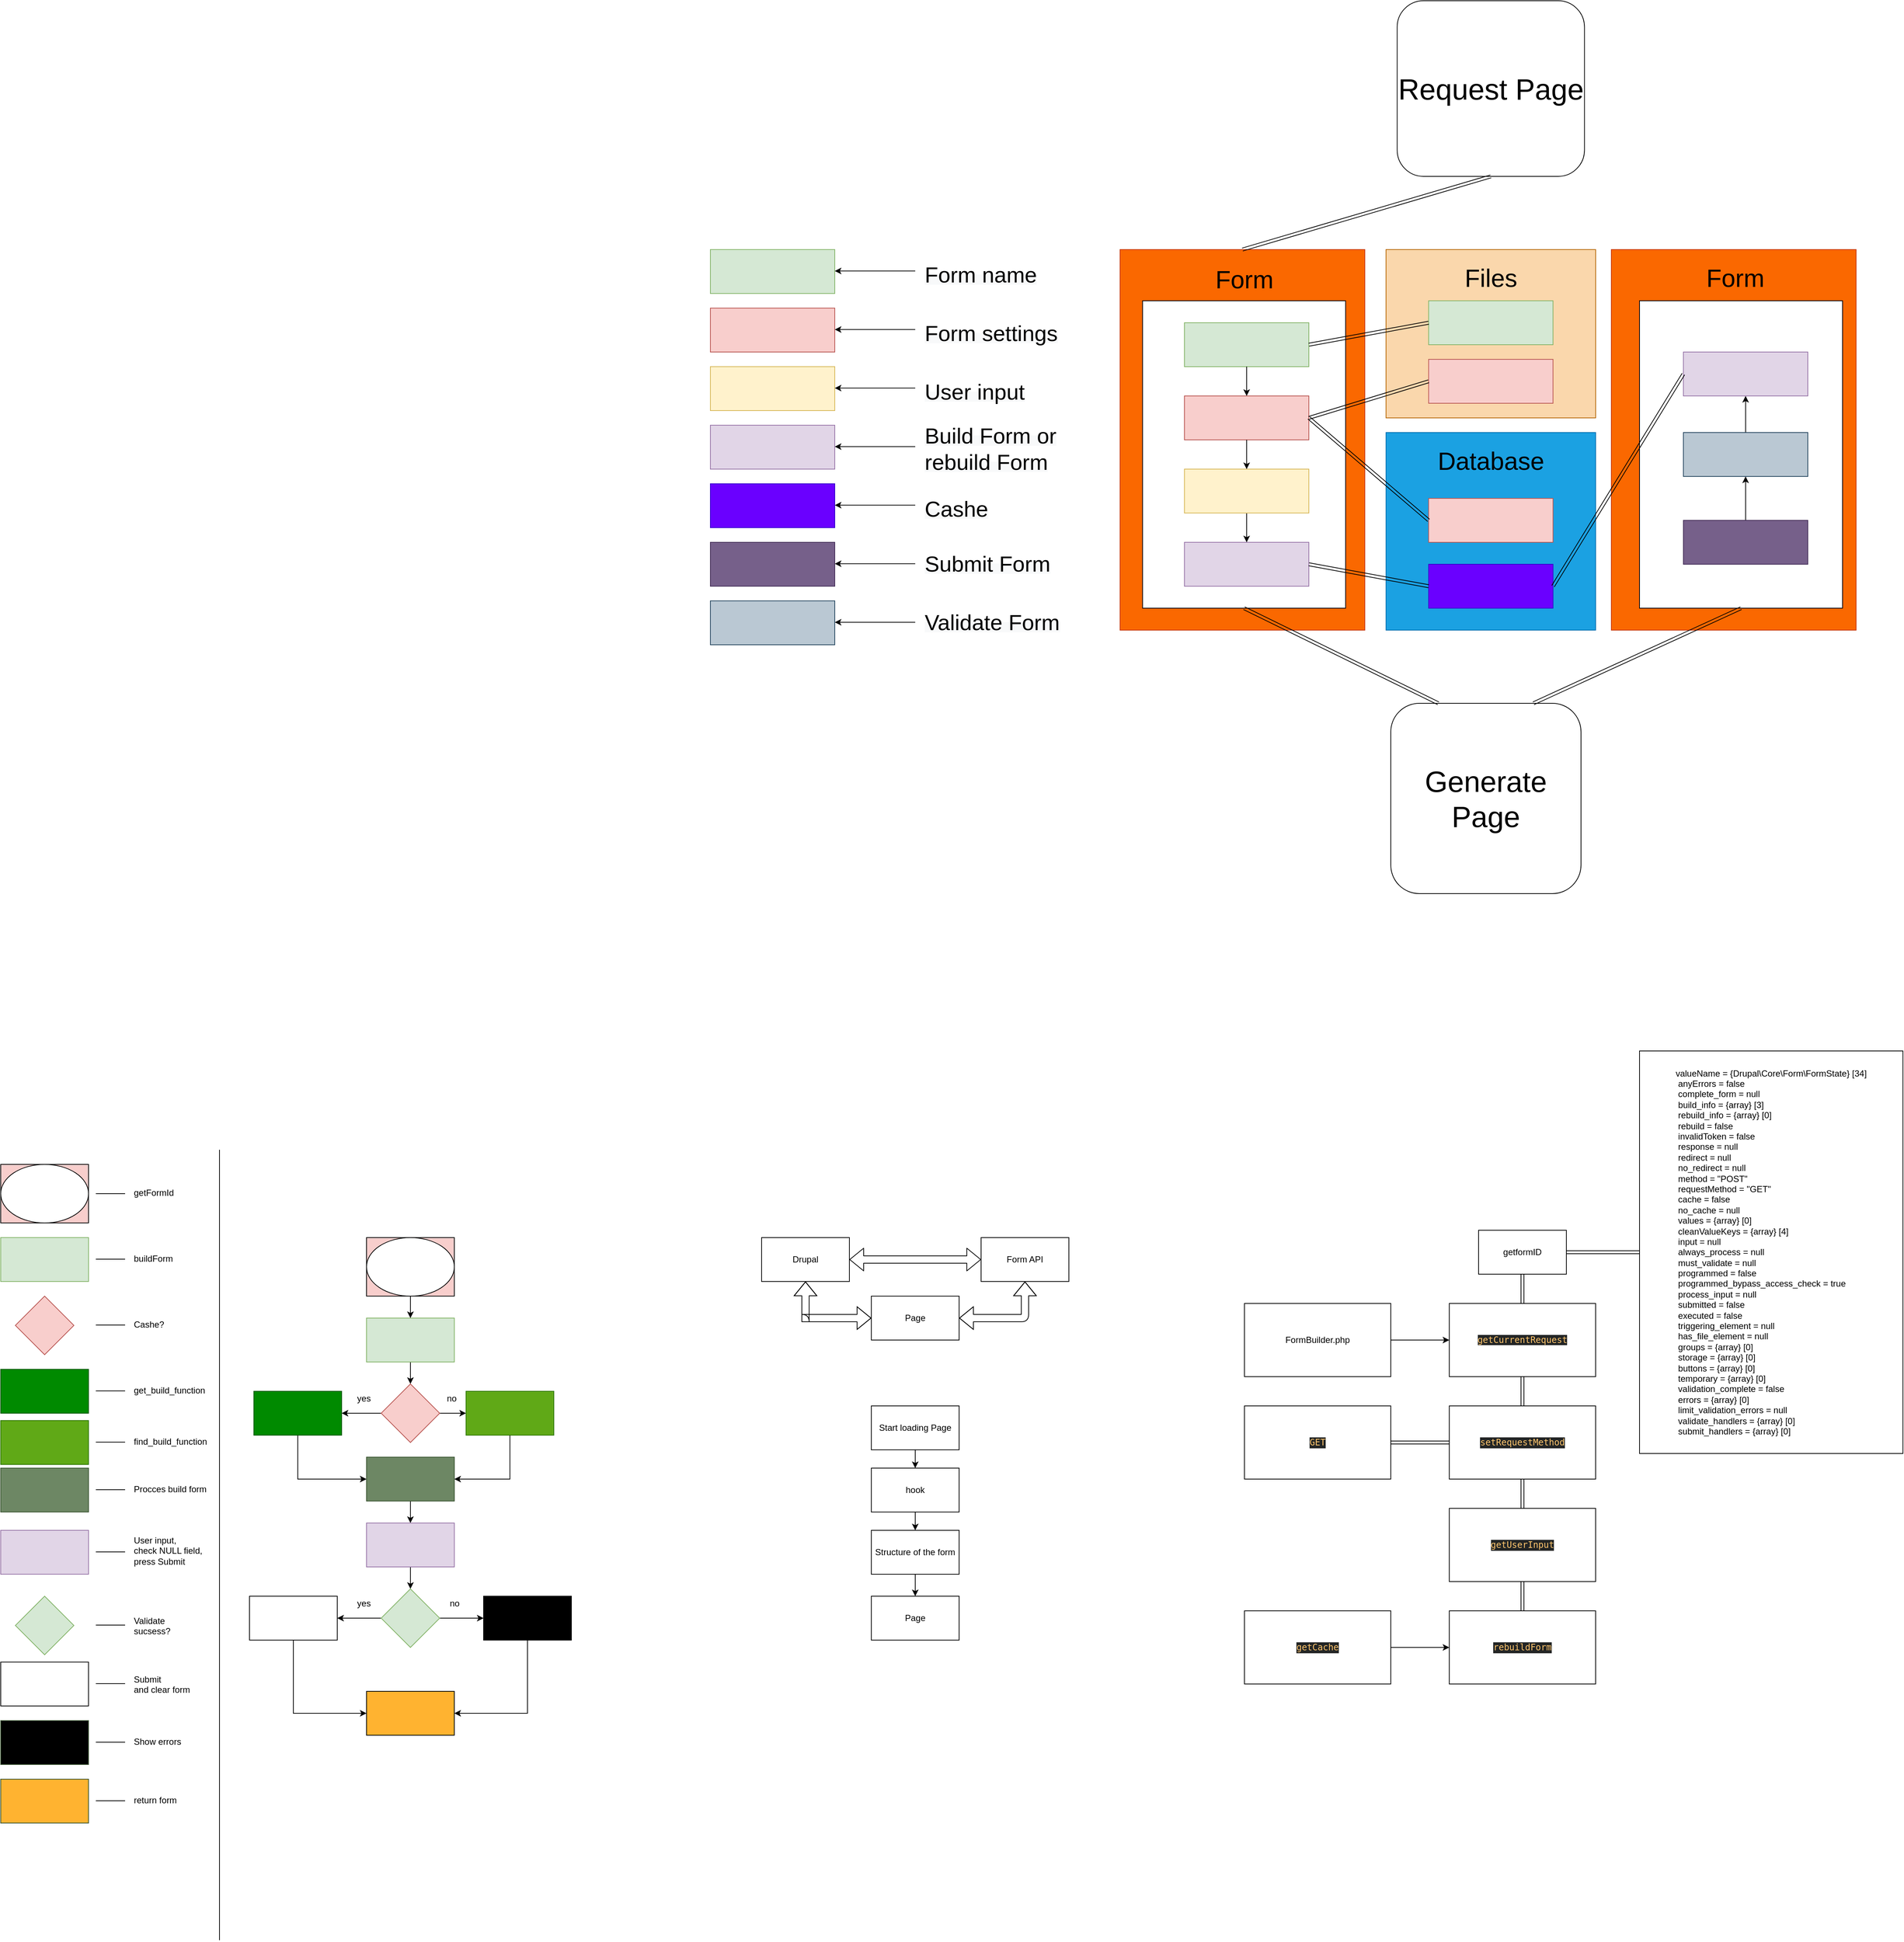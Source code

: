 <mxfile version="14.9.3" type="github">
  <diagram id="O6ief5u6mfypZy1Qq0Gh" name="Page-1">
    <mxGraphModel dx="1663" dy="3305" grid="1" gridSize="10" guides="1" tooltips="1" connect="1" arrows="1" fold="1" page="1" pageScale="1" pageWidth="827" pageHeight="1169" math="0" shadow="0">
      <root>
        <mxCell id="0" />
        <mxCell id="1" parent="0" />
        <mxCell id="5OaVhiMx0Exll1gIUmzS-57" value="" style="rounded=0;whiteSpace=wrap;html=1;fillColor=#fa6800;strokeColor=#C73500;fontColor=#000000;" parent="1" vertex="1">
          <mxGeometry x="1550" y="-1230" width="334.5" height="520" as="geometry" />
        </mxCell>
        <mxCell id="ZhEofRnkuKqLZuCovYMp-52" value="" style="group" vertex="1" connectable="0" parent="1">
          <mxGeometry x="1580.75" y="-1160" width="277.5" height="420" as="geometry" />
        </mxCell>
        <mxCell id="5OaVhiMx0Exll1gIUmzS-60" value="" style="rounded=0;whiteSpace=wrap;html=1;" parent="ZhEofRnkuKqLZuCovYMp-52" vertex="1">
          <mxGeometry width="277.5" height="420" as="geometry" />
        </mxCell>
        <mxCell id="5OaVhiMx0Exll1gIUmzS-64" value="" style="rounded=0;whiteSpace=wrap;html=1;fillColor=#d5e8d4;strokeColor=#82b366;" parent="ZhEofRnkuKqLZuCovYMp-52" vertex="1">
          <mxGeometry x="57.25" y="30" width="170" height="60" as="geometry" />
        </mxCell>
        <mxCell id="5OaVhiMx0Exll1gIUmzS-67" value="" style="rounded=0;whiteSpace=wrap;html=1;fillColor=#e1d5e7;strokeColor=#9673a6;" parent="ZhEofRnkuKqLZuCovYMp-52" vertex="1">
          <mxGeometry x="57.25" y="330" width="170" height="60" as="geometry" />
        </mxCell>
        <mxCell id="5OaVhiMx0Exll1gIUmzS-68" value="" style="rounded=0;whiteSpace=wrap;html=1;fillColor=#f8cecc;strokeColor=#b85450;" parent="ZhEofRnkuKqLZuCovYMp-52" vertex="1">
          <mxGeometry x="57.25" y="130" width="170" height="60" as="geometry" />
        </mxCell>
        <mxCell id="5OaVhiMx0Exll1gIUmzS-69" value="" style="edgeStyle=orthogonalEdgeStyle;rounded=0;orthogonalLoop=1;jettySize=auto;html=1;" parent="ZhEofRnkuKqLZuCovYMp-52" source="5OaVhiMx0Exll1gIUmzS-64" target="5OaVhiMx0Exll1gIUmzS-68" edge="1">
          <mxGeometry relative="1" as="geometry" />
        </mxCell>
        <mxCell id="ZhEofRnkuKqLZuCovYMp-4" value="" style="edgeStyle=orthogonalEdgeStyle;rounded=0;orthogonalLoop=1;jettySize=auto;html=1;" edge="1" parent="ZhEofRnkuKqLZuCovYMp-52" source="ZhEofRnkuKqLZuCovYMp-2" target="5OaVhiMx0Exll1gIUmzS-67">
          <mxGeometry relative="1" as="geometry" />
        </mxCell>
        <mxCell id="ZhEofRnkuKqLZuCovYMp-2" value="" style="rounded=0;whiteSpace=wrap;html=1;fillColor=#fff2cc;strokeColor=#d6b656;" vertex="1" parent="ZhEofRnkuKqLZuCovYMp-52">
          <mxGeometry x="57.25" y="230" width="170" height="60" as="geometry" />
        </mxCell>
        <mxCell id="ZhEofRnkuKqLZuCovYMp-3" value="" style="edgeStyle=orthogonalEdgeStyle;rounded=0;orthogonalLoop=1;jettySize=auto;html=1;" edge="1" parent="ZhEofRnkuKqLZuCovYMp-52" source="5OaVhiMx0Exll1gIUmzS-68" target="ZhEofRnkuKqLZuCovYMp-2">
          <mxGeometry relative="1" as="geometry" />
        </mxCell>
        <mxCell id="ZhEofRnkuKqLZuCovYMp-63" value="" style="rounded=0;whiteSpace=wrap;html=1;fillColor=#fa6800;strokeColor=#C73500;fontColor=#000000;" vertex="1" parent="1">
          <mxGeometry x="2221.5" y="-1230" width="334.5" height="520" as="geometry" />
        </mxCell>
        <mxCell id="ZhEofRnkuKqLZuCovYMp-64" value="&lt;font style=&quot;font-size: 34px&quot;&gt;Form&lt;/font&gt;" style="text;html=1;strokeColor=none;fillColor=none;align=center;verticalAlign=middle;whiteSpace=wrap;rounded=0;" vertex="1" parent="1">
          <mxGeometry x="2273" y="-1230" width="236" height="78" as="geometry" />
        </mxCell>
        <mxCell id="ZhEofRnkuKqLZuCovYMp-41" value="" style="rounded=0;whiteSpace=wrap;html=1;" vertex="1" parent="1">
          <mxGeometry x="2260" y="-1160" width="277.5" height="420" as="geometry" />
        </mxCell>
        <mxCell id="ZhEofRnkuKqLZuCovYMp-57" value="" style="edgeStyle=orthogonalEdgeStyle;rounded=0;orthogonalLoop=1;jettySize=auto;html=1;" edge="1" parent="1" source="ZhEofRnkuKqLZuCovYMp-43" target="ZhEofRnkuKqLZuCovYMp-45">
          <mxGeometry x="2262.75" y="-1190" as="geometry" />
        </mxCell>
        <mxCell id="ZhEofRnkuKqLZuCovYMp-43" value="" style="rounded=0;whiteSpace=wrap;html=1;fillColor=#76608a;strokeColor=#432D57;fontColor=#ffffff;" vertex="1" parent="1">
          <mxGeometry x="2320" y="-860" width="170" height="60" as="geometry" />
        </mxCell>
        <mxCell id="ZhEofRnkuKqLZuCovYMp-62" value="" style="edgeStyle=orthogonalEdgeStyle;rounded=0;orthogonalLoop=1;jettySize=auto;html=1;" edge="1" parent="1" source="ZhEofRnkuKqLZuCovYMp-45" target="ZhEofRnkuKqLZuCovYMp-61">
          <mxGeometry relative="1" as="geometry" />
        </mxCell>
        <mxCell id="ZhEofRnkuKqLZuCovYMp-45" value="" style="rounded=0;whiteSpace=wrap;html=1;fillColor=#bac8d3;strokeColor=#23445d;" vertex="1" parent="1">
          <mxGeometry x="2320" y="-980" width="170" height="60" as="geometry" />
        </mxCell>
        <mxCell id="ZhEofRnkuKqLZuCovYMp-15" value="" style="rounded=0;whiteSpace=wrap;html=1;fillColor=#fad7ac;strokeColor=#b46504;" vertex="1" parent="1">
          <mxGeometry x="1913.5" y="-1230" width="286.5" height="230" as="geometry" />
        </mxCell>
        <mxCell id="ZhEofRnkuKqLZuCovYMp-9" value="" style="rounded=0;whiteSpace=wrap;html=1;fillColor=#1ba1e2;strokeColor=#006EAF;fontColor=#ffffff;" vertex="1" parent="1">
          <mxGeometry x="1913.5" y="-980" width="286.5" height="270" as="geometry" />
        </mxCell>
        <mxCell id="vwDWFzu-jIrDnHgNc5qG-3" value="" style="group;shadow=0;fillColor=#f8cecc;strokeColor=#000000;" parent="1" vertex="1" connectable="0">
          <mxGeometry x="520" y="120" width="120" height="80" as="geometry" />
        </mxCell>
        <mxCell id="vwDWFzu-jIrDnHgNc5qG-1" value="" style="ellipse;whiteSpace=wrap;html=1;" parent="vwDWFzu-jIrDnHgNc5qG-3" vertex="1">
          <mxGeometry width="120" height="80" as="geometry" />
        </mxCell>
        <mxCell id="vwDWFzu-jIrDnHgNc5qG-7" value="" style="edgeStyle=orthogonalEdgeStyle;rounded=0;orthogonalLoop=1;jettySize=auto;html=1;" parent="1" source="vwDWFzu-jIrDnHgNc5qG-4" target="vwDWFzu-jIrDnHgNc5qG-6" edge="1">
          <mxGeometry relative="1" as="geometry" />
        </mxCell>
        <mxCell id="vwDWFzu-jIrDnHgNc5qG-4" value="" style="whiteSpace=wrap;html=1;fillColor=#d5e8d4;strokeColor=#82b366;" parent="1" vertex="1">
          <mxGeometry x="520" y="230" width="120" height="60" as="geometry" />
        </mxCell>
        <mxCell id="vwDWFzu-jIrDnHgNc5qG-5" value="" style="edgeStyle=orthogonalEdgeStyle;rounded=0;orthogonalLoop=1;jettySize=auto;html=1;" parent="1" source="vwDWFzu-jIrDnHgNc5qG-1" target="vwDWFzu-jIrDnHgNc5qG-4" edge="1">
          <mxGeometry relative="1" as="geometry" />
        </mxCell>
        <mxCell id="vwDWFzu-jIrDnHgNc5qG-9" value="" style="edgeStyle=orthogonalEdgeStyle;rounded=0;orthogonalLoop=1;jettySize=auto;html=1;" parent="1" source="vwDWFzu-jIrDnHgNc5qG-6" target="vwDWFzu-jIrDnHgNc5qG-8" edge="1">
          <mxGeometry relative="1" as="geometry" />
        </mxCell>
        <mxCell id="vwDWFzu-jIrDnHgNc5qG-11" value="" style="edgeStyle=orthogonalEdgeStyle;rounded=0;orthogonalLoop=1;jettySize=auto;html=1;" parent="1" source="vwDWFzu-jIrDnHgNc5qG-6" target="vwDWFzu-jIrDnHgNc5qG-10" edge="1">
          <mxGeometry relative="1" as="geometry" />
        </mxCell>
        <mxCell id="vwDWFzu-jIrDnHgNc5qG-6" value="&lt;div&gt;&lt;br&gt;&lt;/div&gt;" style="rhombus;whiteSpace=wrap;html=1;fillColor=#f8cecc;strokeColor=#b85450;" parent="1" vertex="1">
          <mxGeometry x="540" y="320" width="80" height="80" as="geometry" />
        </mxCell>
        <mxCell id="vwDWFzu-jIrDnHgNc5qG-16" style="edgeStyle=orthogonalEdgeStyle;rounded=0;orthogonalLoop=1;jettySize=auto;html=1;exitX=0.5;exitY=1;exitDx=0;exitDy=0;entryX=1;entryY=0.5;entryDx=0;entryDy=0;" parent="1" source="vwDWFzu-jIrDnHgNc5qG-8" target="vwDWFzu-jIrDnHgNc5qG-14" edge="1">
          <mxGeometry relative="1" as="geometry" />
        </mxCell>
        <mxCell id="vwDWFzu-jIrDnHgNc5qG-8" value="" style="whiteSpace=wrap;html=1;fillColor=#60a917;strokeColor=#2D7600;fontColor=#ffffff;" parent="1" vertex="1">
          <mxGeometry x="656" y="330" width="120" height="60" as="geometry" />
        </mxCell>
        <mxCell id="vwDWFzu-jIrDnHgNc5qG-15" value="" style="edgeStyle=orthogonalEdgeStyle;rounded=0;orthogonalLoop=1;jettySize=auto;html=1;entryX=0;entryY=0.5;entryDx=0;entryDy=0;" parent="1" source="vwDWFzu-jIrDnHgNc5qG-10" target="vwDWFzu-jIrDnHgNc5qG-14" edge="1">
          <mxGeometry relative="1" as="geometry">
            <Array as="points">
              <mxPoint x="426" y="450" />
            </Array>
          </mxGeometry>
        </mxCell>
        <mxCell id="vwDWFzu-jIrDnHgNc5qG-10" value="&lt;div&gt;&lt;br&gt;&lt;/div&gt;" style="whiteSpace=wrap;html=1;fillColor=#008a00;strokeColor=#005700;fontColor=#ffffff;" parent="1" vertex="1">
          <mxGeometry x="366" y="330" width="120" height="60" as="geometry" />
        </mxCell>
        <mxCell id="vwDWFzu-jIrDnHgNc5qG-12" value="&lt;div&gt;yes&lt;/div&gt;" style="text;html=1;align=center;verticalAlign=middle;resizable=0;points=[];autosize=1;strokeColor=none;" parent="1" vertex="1">
          <mxGeometry x="501" y="330" width="30" height="20" as="geometry" />
        </mxCell>
        <mxCell id="vwDWFzu-jIrDnHgNc5qG-13" value="&lt;div&gt;no&lt;/div&gt;" style="text;html=1;align=center;verticalAlign=middle;resizable=0;points=[];autosize=1;strokeColor=none;" parent="1" vertex="1">
          <mxGeometry x="621" y="330" width="30" height="20" as="geometry" />
        </mxCell>
        <mxCell id="vwDWFzu-jIrDnHgNc5qG-22" value="" style="edgeStyle=orthogonalEdgeStyle;rounded=0;orthogonalLoop=1;jettySize=auto;html=1;" parent="1" source="vwDWFzu-jIrDnHgNc5qG-14" target="vwDWFzu-jIrDnHgNc5qG-21" edge="1">
          <mxGeometry relative="1" as="geometry" />
        </mxCell>
        <mxCell id="vwDWFzu-jIrDnHgNc5qG-14" value="" style="whiteSpace=wrap;html=1;fillColor=#6d8764;strokeColor=#3A5431;fontColor=#ffffff;" parent="1" vertex="1">
          <mxGeometry x="520" y="420" width="120" height="60" as="geometry" />
        </mxCell>
        <mxCell id="vwDWFzu-jIrDnHgNc5qG-24" value="" style="edgeStyle=orthogonalEdgeStyle;rounded=0;orthogonalLoop=1;jettySize=auto;html=1;" parent="1" source="vwDWFzu-jIrDnHgNc5qG-21" target="vwDWFzu-jIrDnHgNc5qG-23" edge="1">
          <mxGeometry relative="1" as="geometry" />
        </mxCell>
        <mxCell id="vwDWFzu-jIrDnHgNc5qG-21" value="" style="whiteSpace=wrap;html=1;fillColor=#e1d5e7;strokeColor=#9673a6;" parent="1" vertex="1">
          <mxGeometry x="520" y="510" width="120" height="60" as="geometry" />
        </mxCell>
        <mxCell id="vwDWFzu-jIrDnHgNc5qG-30" value="" style="edgeStyle=orthogonalEdgeStyle;rounded=0;orthogonalLoop=1;jettySize=auto;html=1;" parent="1" source="vwDWFzu-jIrDnHgNc5qG-23" target="vwDWFzu-jIrDnHgNc5qG-29" edge="1">
          <mxGeometry relative="1" as="geometry" />
        </mxCell>
        <mxCell id="vwDWFzu-jIrDnHgNc5qG-32" value="" style="edgeStyle=orthogonalEdgeStyle;rounded=0;orthogonalLoop=1;jettySize=auto;html=1;" parent="1" source="vwDWFzu-jIrDnHgNc5qG-23" target="vwDWFzu-jIrDnHgNc5qG-31" edge="1">
          <mxGeometry relative="1" as="geometry" />
        </mxCell>
        <mxCell id="vwDWFzu-jIrDnHgNc5qG-23" value="" style="rhombus;whiteSpace=wrap;html=1;fillColor=#d5e8d4;strokeColor=#82b366;" parent="1" vertex="1">
          <mxGeometry x="540" y="600" width="80" height="80" as="geometry" />
        </mxCell>
        <mxCell id="vwDWFzu-jIrDnHgNc5qG-39" style="edgeStyle=orthogonalEdgeStyle;rounded=0;orthogonalLoop=1;jettySize=auto;html=1;exitX=0.5;exitY=1;exitDx=0;exitDy=0;entryX=0;entryY=0.5;entryDx=0;entryDy=0;" parent="1" source="vwDWFzu-jIrDnHgNc5qG-29" target="vwDWFzu-jIrDnHgNc5qG-35" edge="1">
          <mxGeometry relative="1" as="geometry" />
        </mxCell>
        <mxCell id="vwDWFzu-jIrDnHgNc5qG-29" value="" style="whiteSpace=wrap;html=1;" parent="1" vertex="1">
          <mxGeometry x="360" y="610" width="120" height="60" as="geometry" />
        </mxCell>
        <mxCell id="vwDWFzu-jIrDnHgNc5qG-38" style="edgeStyle=orthogonalEdgeStyle;rounded=0;orthogonalLoop=1;jettySize=auto;html=1;exitX=0.5;exitY=1;exitDx=0;exitDy=0;entryX=1;entryY=0.5;entryDx=0;entryDy=0;" parent="1" source="vwDWFzu-jIrDnHgNc5qG-31" target="vwDWFzu-jIrDnHgNc5qG-35" edge="1">
          <mxGeometry relative="1" as="geometry" />
        </mxCell>
        <mxCell id="vwDWFzu-jIrDnHgNc5qG-31" value="" style="whiteSpace=wrap;html=1;fillColor=#000000;" parent="1" vertex="1">
          <mxGeometry x="680" y="610" width="120" height="60" as="geometry" />
        </mxCell>
        <mxCell id="vwDWFzu-jIrDnHgNc5qG-33" value="yes" style="text;html=1;align=center;verticalAlign=middle;resizable=0;points=[];autosize=1;strokeColor=none;" parent="1" vertex="1">
          <mxGeometry x="501" y="610" width="30" height="20" as="geometry" />
        </mxCell>
        <mxCell id="vwDWFzu-jIrDnHgNc5qG-34" value="no" style="text;html=1;align=center;verticalAlign=middle;resizable=0;points=[];autosize=1;strokeColor=none;" parent="1" vertex="1">
          <mxGeometry x="625" y="610" width="30" height="20" as="geometry" />
        </mxCell>
        <mxCell id="vwDWFzu-jIrDnHgNc5qG-35" value="" style="whiteSpace=wrap;html=1;fillColor=#FFB330;" parent="1" vertex="1">
          <mxGeometry x="520" y="740" width="120" height="60" as="geometry" />
        </mxCell>
        <mxCell id="UKn0JYUitaW4UZxNzAGU-24" value="" style="group;shadow=0;fillColor=#f8cecc;strokeColor=#000000;" parent="1" vertex="1" connectable="0">
          <mxGeometry x="20" y="20" width="120" height="80" as="geometry" />
        </mxCell>
        <mxCell id="UKn0JYUitaW4UZxNzAGU-25" value="" style="ellipse;whiteSpace=wrap;html=1;" parent="UKn0JYUitaW4UZxNzAGU-24" vertex="1">
          <mxGeometry width="120" height="80" as="geometry" />
        </mxCell>
        <mxCell id="UKn0JYUitaW4UZxNzAGU-28" value="&lt;div&gt;getFormId&lt;/div&gt;" style="text;whiteSpace=wrap;html=1;" parent="1" vertex="1">
          <mxGeometry x="200" y="45" width="80" height="30" as="geometry" />
        </mxCell>
        <mxCell id="UKn0JYUitaW4UZxNzAGU-31" value="" style="endArrow=none;html=1;" parent="1" edge="1">
          <mxGeometry width="50" height="50" relative="1" as="geometry">
            <mxPoint x="150" y="60" as="sourcePoint" />
            <mxPoint x="190" y="60" as="targetPoint" />
          </mxGeometry>
        </mxCell>
        <mxCell id="UKn0JYUitaW4UZxNzAGU-32" value="" style="whiteSpace=wrap;html=1;fillColor=#d5e8d4;strokeColor=#82b366;" parent="1" vertex="1">
          <mxGeometry x="20" y="120" width="120" height="60" as="geometry" />
        </mxCell>
        <mxCell id="UKn0JYUitaW4UZxNzAGU-33" value="" style="endArrow=none;html=1;" parent="1" edge="1">
          <mxGeometry width="50" height="50" relative="1" as="geometry">
            <mxPoint x="150" y="149.5" as="sourcePoint" />
            <mxPoint x="190" y="149.5" as="targetPoint" />
          </mxGeometry>
        </mxCell>
        <mxCell id="UKn0JYUitaW4UZxNzAGU-34" value="buildForm" style="text;whiteSpace=wrap;html=1;" parent="1" vertex="1">
          <mxGeometry x="200" y="135" width="80" height="30" as="geometry" />
        </mxCell>
        <mxCell id="UKn0JYUitaW4UZxNzAGU-35" value="&lt;div&gt;&lt;br&gt;&lt;/div&gt;" style="rhombus;whiteSpace=wrap;html=1;fillColor=#f8cecc;strokeColor=#b85450;" parent="1" vertex="1">
          <mxGeometry x="40" y="200" width="80" height="80" as="geometry" />
        </mxCell>
        <mxCell id="UKn0JYUitaW4UZxNzAGU-36" value="" style="rhombus;whiteSpace=wrap;html=1;fillColor=#d5e8d4;strokeColor=#82b366;" parent="1" vertex="1">
          <mxGeometry x="40" y="610" width="80" height="80" as="geometry" />
        </mxCell>
        <mxCell id="UKn0JYUitaW4UZxNzAGU-37" value="" style="endArrow=none;html=1;" parent="1" edge="1">
          <mxGeometry width="50" height="50" relative="1" as="geometry">
            <mxPoint x="150" y="239.5" as="sourcePoint" />
            <mxPoint x="190" y="239.5" as="targetPoint" />
          </mxGeometry>
        </mxCell>
        <mxCell id="UKn0JYUitaW4UZxNzAGU-38" value="" style="endArrow=none;html=1;" parent="1" edge="1">
          <mxGeometry width="50" height="50" relative="1" as="geometry">
            <mxPoint x="150" y="649.5" as="sourcePoint" />
            <mxPoint x="190" y="649.5" as="targetPoint" />
          </mxGeometry>
        </mxCell>
        <mxCell id="UKn0JYUitaW4UZxNzAGU-39" value="&lt;div&gt;Cashe?&lt;/div&gt;" style="text;whiteSpace=wrap;html=1;" parent="1" vertex="1">
          <mxGeometry x="200" y="225" width="70" height="30" as="geometry" />
        </mxCell>
        <mxCell id="UKn0JYUitaW4UZxNzAGU-40" value="&lt;div&gt;Validate&lt;/div&gt;&lt;div&gt;sucsess?&lt;/div&gt;" style="text;whiteSpace=wrap;html=1;" parent="1" vertex="1">
          <mxGeometry x="200" y="630" width="70" height="40" as="geometry" />
        </mxCell>
        <mxCell id="UKn0JYUitaW4UZxNzAGU-41" value="" style="whiteSpace=wrap;html=1;fillColor=#e1d5e7;strokeColor=#9673a6;" parent="1" vertex="1">
          <mxGeometry x="20" y="520" width="120" height="60" as="geometry" />
        </mxCell>
        <mxCell id="UKn0JYUitaW4UZxNzAGU-42" value="" style="endArrow=none;html=1;" parent="1" edge="1">
          <mxGeometry width="50" height="50" relative="1" as="geometry">
            <mxPoint x="150" y="549.5" as="sourcePoint" />
            <mxPoint x="190" y="549.5" as="targetPoint" />
          </mxGeometry>
        </mxCell>
        <mxCell id="UKn0JYUitaW4UZxNzAGU-43" value="&lt;div&gt;User input,&lt;br&gt;check NULL field,&lt;br&gt;&lt;/div&gt;press Submit" style="text;whiteSpace=wrap;html=1;" parent="1" vertex="1">
          <mxGeometry x="200" y="520" width="120" height="60" as="geometry" />
        </mxCell>
        <mxCell id="UKn0JYUitaW4UZxNzAGU-44" value="&lt;div&gt;&lt;br&gt;&lt;/div&gt;" style="whiteSpace=wrap;html=1;fillColor=#008a00;strokeColor=#005700;fontColor=#ffffff;" parent="1" vertex="1">
          <mxGeometry x="20" y="300" width="120" height="60" as="geometry" />
        </mxCell>
        <mxCell id="UKn0JYUitaW4UZxNzAGU-45" value="&lt;div&gt;get_build_function&lt;/div&gt;" style="text;whiteSpace=wrap;html=1;" parent="1" vertex="1">
          <mxGeometry x="200" y="315" width="120" height="30" as="geometry" />
        </mxCell>
        <mxCell id="UKn0JYUitaW4UZxNzAGU-47" value="" style="endArrow=none;html=1;" parent="1" edge="1">
          <mxGeometry width="50" height="50" relative="1" as="geometry">
            <mxPoint x="150" y="329.5" as="sourcePoint" />
            <mxPoint x="190" y="329.5" as="targetPoint" />
          </mxGeometry>
        </mxCell>
        <mxCell id="UKn0JYUitaW4UZxNzAGU-48" value="&lt;div&gt;&lt;br&gt;&lt;/div&gt;" style="whiteSpace=wrap;html=1;fillColor=#60a917;strokeColor=#2D7600;fontColor=#ffffff;" parent="1" vertex="1">
          <mxGeometry x="20" y="370" width="120" height="60" as="geometry" />
        </mxCell>
        <mxCell id="UKn0JYUitaW4UZxNzAGU-49" value="&lt;div&gt;find_build_function&lt;/div&gt;" style="text;whiteSpace=wrap;html=1;" parent="1" vertex="1">
          <mxGeometry x="200" y="385" width="120" height="30" as="geometry" />
        </mxCell>
        <mxCell id="UKn0JYUitaW4UZxNzAGU-50" value="" style="endArrow=none;html=1;" parent="1" edge="1">
          <mxGeometry width="50" height="50" relative="1" as="geometry">
            <mxPoint x="150" y="399.5" as="sourcePoint" />
            <mxPoint x="190" y="399.5" as="targetPoint" />
          </mxGeometry>
        </mxCell>
        <mxCell id="UKn0JYUitaW4UZxNzAGU-51" value="&lt;div&gt;&lt;br&gt;&lt;/div&gt;" style="whiteSpace=wrap;html=1;fillColor=#6d8764;strokeColor=#3A5431;fontColor=#ffffff;" parent="1" vertex="1">
          <mxGeometry x="20" y="435" width="120" height="60" as="geometry" />
        </mxCell>
        <mxCell id="UKn0JYUitaW4UZxNzAGU-52" value="&lt;div&gt;Procces build form&lt;/div&gt;" style="text;whiteSpace=wrap;html=1;" parent="1" vertex="1">
          <mxGeometry x="200" y="450" width="120" height="30" as="geometry" />
        </mxCell>
        <mxCell id="UKn0JYUitaW4UZxNzAGU-53" value="" style="endArrow=none;html=1;" parent="1" edge="1">
          <mxGeometry width="50" height="50" relative="1" as="geometry">
            <mxPoint x="150" y="464.5" as="sourcePoint" />
            <mxPoint x="190" y="464.5" as="targetPoint" />
          </mxGeometry>
        </mxCell>
        <mxCell id="UKn0JYUitaW4UZxNzAGU-54" value="" style="endArrow=none;html=1;" parent="1" edge="1">
          <mxGeometry width="50" height="50" relative="1" as="geometry">
            <mxPoint x="319" y="1080" as="sourcePoint" />
            <mxPoint x="319" as="targetPoint" />
          </mxGeometry>
        </mxCell>
        <mxCell id="UKn0JYUitaW4UZxNzAGU-55" value="&lt;div&gt;&lt;br&gt;&lt;/div&gt;" style="whiteSpace=wrap;html=1;strokeColor=#3A5431;fontColor=#ffffff;fillColor=#000000;" parent="1" vertex="1">
          <mxGeometry x="20" y="780" width="120" height="60" as="geometry" />
        </mxCell>
        <mxCell id="UKn0JYUitaW4UZxNzAGU-56" value="&lt;div&gt;Show errors&lt;/div&gt;" style="text;whiteSpace=wrap;html=1;" parent="1" vertex="1">
          <mxGeometry x="200" y="795" width="120" height="30" as="geometry" />
        </mxCell>
        <mxCell id="UKn0JYUitaW4UZxNzAGU-57" value="" style="endArrow=none;html=1;" parent="1" edge="1">
          <mxGeometry width="50" height="50" relative="1" as="geometry">
            <mxPoint x="150" y="809.5" as="sourcePoint" />
            <mxPoint x="190" y="809.5" as="targetPoint" />
          </mxGeometry>
        </mxCell>
        <mxCell id="UKn0JYUitaW4UZxNzAGU-59" value="" style="whiteSpace=wrap;html=1;" parent="1" vertex="1">
          <mxGeometry x="20" y="700" width="120" height="60" as="geometry" />
        </mxCell>
        <mxCell id="UKn0JYUitaW4UZxNzAGU-60" value="" style="endArrow=none;html=1;" parent="1" edge="1">
          <mxGeometry width="50" height="50" relative="1" as="geometry">
            <mxPoint x="150" y="729.5" as="sourcePoint" />
            <mxPoint x="190" y="729.5" as="targetPoint" />
          </mxGeometry>
        </mxCell>
        <mxCell id="UKn0JYUitaW4UZxNzAGU-61" value="Submit&lt;br&gt;and clear form" style="text;whiteSpace=wrap;html=1;" parent="1" vertex="1">
          <mxGeometry x="200" y="710" width="90" height="40" as="geometry" />
        </mxCell>
        <mxCell id="UKn0JYUitaW4UZxNzAGU-62" value="&lt;div&gt;&lt;br&gt;&lt;/div&gt;" style="whiteSpace=wrap;html=1;strokeColor=#3A5431;fontColor=#ffffff;fillColor=#FFB330;" parent="1" vertex="1">
          <mxGeometry x="20" y="860" width="120" height="60" as="geometry" />
        </mxCell>
        <mxCell id="UKn0JYUitaW4UZxNzAGU-63" value="&lt;div&gt;return form&lt;/div&gt;" style="text;whiteSpace=wrap;html=1;" parent="1" vertex="1">
          <mxGeometry x="200" y="875" width="120" height="30" as="geometry" />
        </mxCell>
        <mxCell id="UKn0JYUitaW4UZxNzAGU-64" value="" style="endArrow=none;html=1;" parent="1" edge="1">
          <mxGeometry width="50" height="50" relative="1" as="geometry">
            <mxPoint x="150" y="889.5" as="sourcePoint" />
            <mxPoint x="190" y="889.5" as="targetPoint" />
          </mxGeometry>
        </mxCell>
        <mxCell id="5OaVhiMx0Exll1gIUmzS-1" value="Drupal&lt;br&gt;" style="rounded=0;whiteSpace=wrap;html=1;" parent="1" vertex="1">
          <mxGeometry x="1060" y="120" width="120" height="60" as="geometry" />
        </mxCell>
        <mxCell id="5OaVhiMx0Exll1gIUmzS-2" value="Form API" style="rounded=0;whiteSpace=wrap;html=1;" parent="1" vertex="1">
          <mxGeometry x="1360" y="120" width="120" height="60" as="geometry" />
        </mxCell>
        <mxCell id="5OaVhiMx0Exll1gIUmzS-3" value="Page" style="rounded=0;whiteSpace=wrap;html=1;" parent="1" vertex="1">
          <mxGeometry x="1210" y="200" width="120" height="60" as="geometry" />
        </mxCell>
        <mxCell id="5OaVhiMx0Exll1gIUmzS-4" value="" style="shape=flexArrow;endArrow=classic;startArrow=classic;html=1;entryX=0;entryY=0.5;entryDx=0;entryDy=0;exitX=0.5;exitY=1;exitDx=0;exitDy=0;" parent="1" source="5OaVhiMx0Exll1gIUmzS-1" target="5OaVhiMx0Exll1gIUmzS-3" edge="1">
          <mxGeometry width="100" height="100" relative="1" as="geometry">
            <mxPoint x="1040" y="420" as="sourcePoint" />
            <mxPoint x="1140" y="320" as="targetPoint" />
            <Array as="points">
              <mxPoint x="1120" y="240" />
              <mxPoint x="1120" y="230" />
            </Array>
          </mxGeometry>
        </mxCell>
        <mxCell id="5OaVhiMx0Exll1gIUmzS-5" value="" style="shape=flexArrow;endArrow=classic;startArrow=classic;html=1;entryX=0;entryY=0.5;entryDx=0;entryDy=0;exitX=1;exitY=0.5;exitDx=0;exitDy=0;" parent="1" source="5OaVhiMx0Exll1gIUmzS-1" target="5OaVhiMx0Exll1gIUmzS-2" edge="1">
          <mxGeometry width="100" height="100" relative="1" as="geometry">
            <mxPoint x="1040" y="420" as="sourcePoint" />
            <mxPoint x="1140" y="320" as="targetPoint" />
          </mxGeometry>
        </mxCell>
        <mxCell id="5OaVhiMx0Exll1gIUmzS-11" value="" style="edgeStyle=orthogonalEdgeStyle;rounded=0;orthogonalLoop=1;jettySize=auto;html=1;" parent="1" source="5OaVhiMx0Exll1gIUmzS-7" target="5OaVhiMx0Exll1gIUmzS-8" edge="1">
          <mxGeometry relative="1" as="geometry" />
        </mxCell>
        <mxCell id="5OaVhiMx0Exll1gIUmzS-7" value="Start loading Page" style="rounded=0;whiteSpace=wrap;html=1;" parent="1" vertex="1">
          <mxGeometry x="1210" y="350" width="120" height="60" as="geometry" />
        </mxCell>
        <mxCell id="5OaVhiMx0Exll1gIUmzS-13" value="" style="edgeStyle=orthogonalEdgeStyle;rounded=0;orthogonalLoop=1;jettySize=auto;html=1;entryX=0.5;entryY=0;entryDx=0;entryDy=0;" parent="1" source="5OaVhiMx0Exll1gIUmzS-8" target="5OaVhiMx0Exll1gIUmzS-18" edge="1">
          <mxGeometry relative="1" as="geometry">
            <mxPoint x="1270" y="520" as="targetPoint" />
          </mxGeometry>
        </mxCell>
        <mxCell id="5OaVhiMx0Exll1gIUmzS-8" value="hook" style="rounded=0;whiteSpace=wrap;html=1;" parent="1" vertex="1">
          <mxGeometry x="1210" y="435" width="120" height="60" as="geometry" />
        </mxCell>
        <mxCell id="5OaVhiMx0Exll1gIUmzS-17" value="" style="edgeStyle=orthogonalEdgeStyle;rounded=0;orthogonalLoop=1;jettySize=auto;html=1;exitX=0.5;exitY=1;exitDx=0;exitDy=0;" parent="1" source="5OaVhiMx0Exll1gIUmzS-18" target="5OaVhiMx0Exll1gIUmzS-16" edge="1">
          <mxGeometry relative="1" as="geometry">
            <mxPoint x="1270" y="580" as="sourcePoint" />
          </mxGeometry>
        </mxCell>
        <mxCell id="5OaVhiMx0Exll1gIUmzS-16" value="Page" style="whiteSpace=wrap;html=1;rounded=0;" parent="1" vertex="1">
          <mxGeometry x="1210" y="610" width="120" height="60" as="geometry" />
        </mxCell>
        <mxCell id="5OaVhiMx0Exll1gIUmzS-18" value="Structure of the form" style="rounded=0;whiteSpace=wrap;html=1;" parent="1" vertex="1">
          <mxGeometry x="1210" y="520" width="120" height="60" as="geometry" />
        </mxCell>
        <mxCell id="5OaVhiMx0Exll1gIUmzS-20" value="" style="shape=flexArrow;endArrow=classic;startArrow=classic;html=1;entryX=0.5;entryY=1;entryDx=0;entryDy=0;exitX=1;exitY=0.5;exitDx=0;exitDy=0;" parent="1" source="5OaVhiMx0Exll1gIUmzS-3" target="5OaVhiMx0Exll1gIUmzS-2" edge="1">
          <mxGeometry width="100" height="100" relative="1" as="geometry">
            <mxPoint x="1260" y="230" as="sourcePoint" />
            <mxPoint x="1360" y="130" as="targetPoint" />
            <Array as="points">
              <mxPoint x="1420" y="230" />
              <mxPoint x="1420" y="210" />
            </Array>
          </mxGeometry>
        </mxCell>
        <mxCell id="5OaVhiMx0Exll1gIUmzS-21" value="getformID" style="rounded=0;whiteSpace=wrap;html=1;" parent="1" vertex="1">
          <mxGeometry x="2040" y="110" width="120" height="60" as="geometry" />
        </mxCell>
        <mxCell id="5OaVhiMx0Exll1gIUmzS-22" value="&lt;span style=&quot;background-color: rgb(35 , 37 , 37) ; color: rgb(255 , 198 , 109) ; font-family: &amp;#34;jetbrains mono&amp;#34; , monospace&quot;&gt;getCurrentRequest&lt;/span&gt;" style="whiteSpace=wrap;html=1;rounded=0;" parent="1" vertex="1">
          <mxGeometry x="2000" y="210" width="200" height="100" as="geometry" />
        </mxCell>
        <mxCell id="5OaVhiMx0Exll1gIUmzS-24" value="&lt;pre style=&quot;background-color: #2b2b2b ; color: #a9b7c6 ; font-family: &amp;#34;jetbrains mono&amp;#34; , monospace ; font-size: 9 8pt&quot;&gt;&lt;span style=&quot;color: #ffc66d ; background-color: #232525&quot;&gt;setRequestMethod&lt;/span&gt;&lt;/pre&gt;" style="whiteSpace=wrap;html=1;rounded=0;" parent="1" vertex="1">
          <mxGeometry x="2000" y="350" width="200" height="100" as="geometry" />
        </mxCell>
        <mxCell id="5OaVhiMx0Exll1gIUmzS-29" value="&lt;pre style=&quot;background-color: #2b2b2b ; color: #a9b7c6 ; font-family: &amp;#34;jetbrains mono&amp;#34; , monospace ; font-size: 9 8pt&quot;&gt;&lt;span style=&quot;color: #ffc66d ; background-color: #232525&quot;&gt;GET&lt;/span&gt;&lt;/pre&gt;" style="whiteSpace=wrap;html=1;rounded=0;" parent="1" vertex="1">
          <mxGeometry x="1720" y="350" width="200" height="100" as="geometry" />
        </mxCell>
        <mxCell id="5OaVhiMx0Exll1gIUmzS-35" value="&lt;pre style=&quot;background-color: #2b2b2b ; color: #a9b7c6 ; font-family: &amp;#34;jetbrains mono&amp;#34; , monospace ; font-size: 9 8pt&quot;&gt;&lt;pre style=&quot;font-family: &amp;#34;jetbrains mono&amp;#34; , monospace&quot;&gt;&lt;span style=&quot;color: #ffc66d ; background-color: #232525&quot;&gt;getUserInput&lt;/span&gt;&lt;/pre&gt;&lt;/pre&gt;" style="whiteSpace=wrap;html=1;rounded=0;" parent="1" vertex="1">
          <mxGeometry x="2000" y="490" width="200" height="100" as="geometry" />
        </mxCell>
        <mxCell id="5OaVhiMx0Exll1gIUmzS-40" value="" style="edgeStyle=orthogonalEdgeStyle;rounded=0;orthogonalLoop=1;jettySize=auto;html=1;entryX=0;entryY=0.5;entryDx=0;entryDy=0;exitX=1;exitY=0.5;exitDx=0;exitDy=0;" parent="1" source="5OaVhiMx0Exll1gIUmzS-39" target="5OaVhiMx0Exll1gIUmzS-37" edge="1">
          <mxGeometry relative="1" as="geometry">
            <mxPoint x="1950" y="790" as="sourcePoint" />
          </mxGeometry>
        </mxCell>
        <mxCell id="5OaVhiMx0Exll1gIUmzS-37" value="&lt;pre style=&quot;background-color: #2b2b2b ; color: #a9b7c6 ; font-family: &amp;#34;jetbrains mono&amp;#34; , monospace ; font-size: 9 8pt&quot;&gt;&lt;pre style=&quot;font-family: &amp;#34;jetbrains mono&amp;#34; , monospace&quot;&gt;&lt;pre style=&quot;font-family: &amp;#34;jetbrains mono&amp;#34; , monospace&quot;&gt;&lt;span style=&quot;color: #ffc66d ; background-color: #232525&quot;&gt;rebuildForm&lt;/span&gt;&lt;/pre&gt;&lt;/pre&gt;&lt;/pre&gt;" style="whiteSpace=wrap;html=1;rounded=0;" parent="1" vertex="1">
          <mxGeometry x="2000" y="630" width="200" height="100" as="geometry" />
        </mxCell>
        <mxCell id="5OaVhiMx0Exll1gIUmzS-39" value="&lt;pre style=&quot;background-color: #2b2b2b ; color: #a9b7c6 ; font-family: &amp;#34;jetbrains mono&amp;#34; , monospace ; font-size: 9 8pt&quot;&gt;&lt;pre style=&quot;font-family: &amp;#34;jetbrains mono&amp;#34; , monospace&quot;&gt;&lt;pre style=&quot;font-family: &amp;#34;jetbrains mono&amp;#34; , monospace&quot;&gt;&lt;pre style=&quot;font-family: &amp;#34;jetbrains mono&amp;#34; , monospace&quot;&gt;&lt;span style=&quot;color: #ffc66d ; background-color: #232525&quot;&gt;getCache&lt;/span&gt;&lt;/pre&gt;&lt;/pre&gt;&lt;/pre&gt;&lt;/pre&gt;" style="whiteSpace=wrap;html=1;rounded=0;" parent="1" vertex="1">
          <mxGeometry x="1720" y="630" width="200" height="100" as="geometry" />
        </mxCell>
        <mxCell id="5OaVhiMx0Exll1gIUmzS-41" value="" style="endArrow=classic;html=1;entryX=0;entryY=0.5;entryDx=0;entryDy=0;exitX=1;exitY=0.5;exitDx=0;exitDy=0;" parent="1" source="5OaVhiMx0Exll1gIUmzS-42" target="5OaVhiMx0Exll1gIUmzS-22" edge="1">
          <mxGeometry width="50" height="50" relative="1" as="geometry">
            <mxPoint x="1920" y="225" as="sourcePoint" />
            <mxPoint x="1970" y="230" as="targetPoint" />
          </mxGeometry>
        </mxCell>
        <mxCell id="5OaVhiMx0Exll1gIUmzS-42" value="&lt;span style=&quot;font-family: &amp;#34;helvetica&amp;#34;&quot;&gt;FormBuilder.php&lt;/span&gt;" style="rounded=0;whiteSpace=wrap;html=1;" parent="1" vertex="1">
          <mxGeometry x="1720" y="210" width="200" height="100" as="geometry" />
        </mxCell>
        <mxCell id="5OaVhiMx0Exll1gIUmzS-44" value="&lt;div style=&quot;text-align: left&quot;&gt;valueName = {Drupal\Core\Form\FormState} [34]&lt;/div&gt;&lt;div style=&quot;text-align: left&quot;&gt;&amp;nbsp;anyErrors = false&lt;/div&gt;&lt;div style=&quot;text-align: left&quot;&gt;&amp;nbsp;complete_form = null&lt;/div&gt;&lt;div style=&quot;text-align: left&quot;&gt;&amp;nbsp;build_info = {array} [3]&lt;/div&gt;&lt;div style=&quot;text-align: left&quot;&gt;&amp;nbsp;rebuild_info = {array} [0]&lt;/div&gt;&lt;div style=&quot;text-align: left&quot;&gt;&amp;nbsp;rebuild = false&lt;/div&gt;&lt;div style=&quot;text-align: left&quot;&gt;&amp;nbsp;invalidToken = false&lt;/div&gt;&lt;div style=&quot;text-align: left&quot;&gt;&amp;nbsp;response = null&lt;/div&gt;&lt;div style=&quot;text-align: left&quot;&gt;&amp;nbsp;redirect = null&lt;/div&gt;&lt;div style=&quot;text-align: left&quot;&gt;&amp;nbsp;no_redirect = null&lt;/div&gt;&lt;div style=&quot;text-align: left&quot;&gt;&amp;nbsp;method = &quot;POST&quot;&lt;/div&gt;&lt;div style=&quot;text-align: left&quot;&gt;&amp;nbsp;requestMethod = &quot;GET&quot;&lt;/div&gt;&lt;div style=&quot;text-align: left&quot;&gt;&amp;nbsp;cache = false&lt;/div&gt;&lt;div style=&quot;text-align: left&quot;&gt;&amp;nbsp;no_cache = null&lt;/div&gt;&lt;div style=&quot;text-align: left&quot;&gt;&amp;nbsp;values = {array} [0]&lt;/div&gt;&lt;div style=&quot;text-align: left&quot;&gt;&amp;nbsp;cleanValueKeys = {array} [4]&lt;/div&gt;&lt;div style=&quot;text-align: left&quot;&gt;&amp;nbsp;input = null&lt;/div&gt;&lt;div style=&quot;text-align: left&quot;&gt;&amp;nbsp;always_process = null&lt;/div&gt;&lt;div style=&quot;text-align: left&quot;&gt;&amp;nbsp;must_validate = null&lt;/div&gt;&lt;div style=&quot;text-align: left&quot;&gt;&amp;nbsp;programmed = false&lt;/div&gt;&lt;div style=&quot;text-align: left&quot;&gt;&amp;nbsp;programmed_bypass_access_check = true&lt;/div&gt;&lt;div style=&quot;text-align: left&quot;&gt;&amp;nbsp;process_input = null&lt;/div&gt;&lt;div style=&quot;text-align: left&quot;&gt;&amp;nbsp;submitted = false&lt;/div&gt;&lt;div style=&quot;text-align: left&quot;&gt;&amp;nbsp;executed = false&lt;/div&gt;&lt;div style=&quot;text-align: left&quot;&gt;&amp;nbsp;triggering_element = null&lt;/div&gt;&lt;div style=&quot;text-align: left&quot;&gt;&amp;nbsp;has_file_element = null&lt;/div&gt;&lt;div style=&quot;text-align: left&quot;&gt;&amp;nbsp;groups = {array} [0]&lt;/div&gt;&lt;div style=&quot;text-align: left&quot;&gt;&amp;nbsp;storage = {array} [0]&lt;/div&gt;&lt;div style=&quot;text-align: left&quot;&gt;&amp;nbsp;buttons = {array} [0]&lt;/div&gt;&lt;div style=&quot;text-align: left&quot;&gt;&amp;nbsp;temporary = {array} [0]&lt;/div&gt;&lt;div style=&quot;text-align: left&quot;&gt;&amp;nbsp;validation_complete = false&lt;/div&gt;&lt;div style=&quot;text-align: left&quot;&gt;&amp;nbsp;errors = {array} [0]&lt;/div&gt;&lt;div style=&quot;text-align: left&quot;&gt;&amp;nbsp;limit_validation_errors = null&lt;/div&gt;&lt;div style=&quot;text-align: left&quot;&gt;&amp;nbsp;validate_handlers = {array} [0]&lt;/div&gt;&lt;div style=&quot;text-align: left&quot;&gt;&amp;nbsp;submit_handlers = {array} [0]&lt;/div&gt;" style="rounded=0;whiteSpace=wrap;html=1;" parent="1" vertex="1">
          <mxGeometry x="2260" y="-135" width="360" height="550" as="geometry" />
        </mxCell>
        <mxCell id="5OaVhiMx0Exll1gIUmzS-46" value="" style="shape=link;html=1;entryX=0;entryY=0.5;entryDx=0;entryDy=0;exitX=1;exitY=0.5;exitDx=0;exitDy=0;" parent="1" source="5OaVhiMx0Exll1gIUmzS-21" target="5OaVhiMx0Exll1gIUmzS-44" edge="1">
          <mxGeometry width="100" relative="1" as="geometry">
            <mxPoint x="2200" y="80" as="sourcePoint" />
            <mxPoint x="2220" y="170" as="targetPoint" />
          </mxGeometry>
        </mxCell>
        <mxCell id="5OaVhiMx0Exll1gIUmzS-48" value="" style="shape=link;html=1;entryX=0.5;entryY=0;entryDx=0;entryDy=0;exitX=0.5;exitY=1;exitDx=0;exitDy=0;" parent="1" source="5OaVhiMx0Exll1gIUmzS-21" target="5OaVhiMx0Exll1gIUmzS-22" edge="1">
          <mxGeometry width="100" relative="1" as="geometry">
            <mxPoint x="2300" y="340" as="sourcePoint" />
            <mxPoint x="2400" y="340" as="targetPoint" />
          </mxGeometry>
        </mxCell>
        <mxCell id="5OaVhiMx0Exll1gIUmzS-49" value="" style="shape=link;html=1;entryX=0.5;entryY=0;entryDx=0;entryDy=0;exitX=0.5;exitY=1;exitDx=0;exitDy=0;" parent="1" source="5OaVhiMx0Exll1gIUmzS-22" target="5OaVhiMx0Exll1gIUmzS-24" edge="1">
          <mxGeometry width="100" relative="1" as="geometry">
            <mxPoint x="2110" y="180" as="sourcePoint" />
            <mxPoint x="2110" y="220" as="targetPoint" />
          </mxGeometry>
        </mxCell>
        <mxCell id="5OaVhiMx0Exll1gIUmzS-52" value="" style="shape=link;html=1;entryX=0;entryY=0.5;entryDx=0;entryDy=0;exitX=1;exitY=0.5;exitDx=0;exitDy=0;" parent="1" source="5OaVhiMx0Exll1gIUmzS-29" target="5OaVhiMx0Exll1gIUmzS-24" edge="1">
          <mxGeometry width="100" relative="1" as="geometry">
            <mxPoint x="2110" y="320" as="sourcePoint" />
            <mxPoint x="2110" y="360" as="targetPoint" />
          </mxGeometry>
        </mxCell>
        <mxCell id="5OaVhiMx0Exll1gIUmzS-53" value="" style="shape=link;html=1;entryX=0.5;entryY=0;entryDx=0;entryDy=0;exitX=0.5;exitY=1;exitDx=0;exitDy=0;" parent="1" source="5OaVhiMx0Exll1gIUmzS-24" target="5OaVhiMx0Exll1gIUmzS-35" edge="1">
          <mxGeometry width="100" relative="1" as="geometry">
            <mxPoint x="2110" y="320" as="sourcePoint" />
            <mxPoint x="2110" y="360" as="targetPoint" />
          </mxGeometry>
        </mxCell>
        <mxCell id="5OaVhiMx0Exll1gIUmzS-54" value="" style="shape=link;html=1;entryX=0.5;entryY=0;entryDx=0;entryDy=0;exitX=0.5;exitY=1;exitDx=0;exitDy=0;" parent="1" source="5OaVhiMx0Exll1gIUmzS-35" target="5OaVhiMx0Exll1gIUmzS-37" edge="1">
          <mxGeometry width="100" relative="1" as="geometry">
            <mxPoint x="2120" y="330" as="sourcePoint" />
            <mxPoint x="2120" y="370" as="targetPoint" />
          </mxGeometry>
        </mxCell>
        <mxCell id="5OaVhiMx0Exll1gIUmzS-55" value="&lt;font style=&quot;font-size: 40px&quot;&gt;Request Page&lt;/font&gt;" style="rounded=1;whiteSpace=wrap;html=1;" parent="1" vertex="1">
          <mxGeometry x="1928.75" y="-1570" width="256" height="240" as="geometry" />
        </mxCell>
        <mxCell id="5OaVhiMx0Exll1gIUmzS-56" value="&lt;font style=&quot;font-size: 40px&quot;&gt;Generate Page&lt;/font&gt;" style="rounded=1;whiteSpace=wrap;html=1;" parent="1" vertex="1">
          <mxGeometry x="1920" y="-610" width="260" height="260" as="geometry" />
        </mxCell>
        <mxCell id="5OaVhiMx0Exll1gIUmzS-65" value="" style="shape=link;html=1;exitX=0.5;exitY=1;exitDx=0;exitDy=0;entryX=0.5;entryY=0;entryDx=0;entryDy=0;" parent="1" source="5OaVhiMx0Exll1gIUmzS-55" target="5OaVhiMx0Exll1gIUmzS-57" edge="1">
          <mxGeometry width="100" relative="1" as="geometry">
            <mxPoint x="1978.75" y="-910" as="sourcePoint" />
            <mxPoint x="1810" y="-1300" as="targetPoint" />
          </mxGeometry>
        </mxCell>
        <mxCell id="5OaVhiMx0Exll1gIUmzS-66" value="" style="shape=link;html=1;exitX=0.25;exitY=0;exitDx=0;exitDy=0;entryX=0.5;entryY=1;entryDx=0;entryDy=0;" parent="1" source="5OaVhiMx0Exll1gIUmzS-56" target="5OaVhiMx0Exll1gIUmzS-60" edge="1">
          <mxGeometry width="100" relative="1" as="geometry">
            <mxPoint x="1978.75" y="-910" as="sourcePoint" />
            <mxPoint x="2078.75" y="-910" as="targetPoint" />
          </mxGeometry>
        </mxCell>
        <mxCell id="ZhEofRnkuKqLZuCovYMp-7" value="&lt;font style=&quot;font-size: 34px&quot;&gt;Database&lt;/font&gt;" style="text;html=1;strokeColor=none;fillColor=none;align=center;verticalAlign=middle;whiteSpace=wrap;rounded=0;" vertex="1" parent="1">
          <mxGeometry x="1938.75" y="-980" width="236" height="78" as="geometry" />
        </mxCell>
        <mxCell id="ZhEofRnkuKqLZuCovYMp-8" value="" style="rounded=0;whiteSpace=wrap;html=1;fillColor=#d5e8d4;strokeColor=#82b366;" vertex="1" parent="1">
          <mxGeometry x="1971.75" y="-1160" width="170" height="60" as="geometry" />
        </mxCell>
        <mxCell id="ZhEofRnkuKqLZuCovYMp-10" value="" style="shape=link;html=1;exitX=1;exitY=0.5;exitDx=0;exitDy=0;entryX=0;entryY=0.5;entryDx=0;entryDy=0;" edge="1" parent="1" source="5OaVhiMx0Exll1gIUmzS-64" target="ZhEofRnkuKqLZuCovYMp-8">
          <mxGeometry width="100" relative="1" as="geometry">
            <mxPoint x="2008.75" y="-1110" as="sourcePoint" />
            <mxPoint x="2108.75" y="-1110" as="targetPoint" />
          </mxGeometry>
        </mxCell>
        <mxCell id="ZhEofRnkuKqLZuCovYMp-11" value="" style="rounded=0;whiteSpace=wrap;html=1;fillColor=#f8cecc;strokeColor=#b85450;" vertex="1" parent="1">
          <mxGeometry x="1971.75" y="-890" width="170" height="60" as="geometry" />
        </mxCell>
        <mxCell id="ZhEofRnkuKqLZuCovYMp-12" value="" style="shape=link;html=1;exitX=1;exitY=0.5;exitDx=0;exitDy=0;entryX=0;entryY=0.5;entryDx=0;entryDy=0;" edge="1" parent="1" source="5OaVhiMx0Exll1gIUmzS-68" target="ZhEofRnkuKqLZuCovYMp-11">
          <mxGeometry width="100" relative="1" as="geometry">
            <mxPoint x="1758.75" y="-1090" as="sourcePoint" />
            <mxPoint x="2095.75" y="-1091" as="targetPoint" />
          </mxGeometry>
        </mxCell>
        <mxCell id="ZhEofRnkuKqLZuCovYMp-13" value="" style="rounded=0;whiteSpace=wrap;html=1;fillColor=#6a00ff;strokeColor=#3700CC;fontColor=#ffffff;" vertex="1" parent="1">
          <mxGeometry x="1971.75" y="-800" width="170" height="60" as="geometry" />
        </mxCell>
        <mxCell id="ZhEofRnkuKqLZuCovYMp-16" value="&lt;font style=&quot;font-size: 34px&quot;&gt;Files&lt;/font&gt;" style="text;html=1;strokeColor=none;fillColor=none;align=center;verticalAlign=middle;whiteSpace=wrap;rounded=0;" vertex="1" parent="1">
          <mxGeometry x="1938.75" y="-1230" width="236" height="78" as="geometry" />
        </mxCell>
        <mxCell id="ZhEofRnkuKqLZuCovYMp-17" value="" style="rounded=0;whiteSpace=wrap;html=1;fillColor=#f8cecc;strokeColor=#b85450;" vertex="1" parent="1">
          <mxGeometry x="1971.75" y="-1080" width="170" height="60" as="geometry" />
        </mxCell>
        <mxCell id="ZhEofRnkuKqLZuCovYMp-19" value="" style="shape=link;html=1;exitX=1;exitY=0.5;exitDx=0;exitDy=0;entryX=0;entryY=0.5;entryDx=0;entryDy=0;" edge="1" parent="1" source="5OaVhiMx0Exll1gIUmzS-68" target="ZhEofRnkuKqLZuCovYMp-17">
          <mxGeometry width="100" relative="1" as="geometry">
            <mxPoint x="1978.75" y="-930" as="sourcePoint" />
            <mxPoint x="2078.75" y="-930" as="targetPoint" />
          </mxGeometry>
        </mxCell>
        <mxCell id="ZhEofRnkuKqLZuCovYMp-49" value="" style="shape=link;html=1;entryX=0.5;entryY=1;entryDx=0;entryDy=0;exitX=0.75;exitY=0;exitDx=0;exitDy=0;" edge="1" parent="1" source="5OaVhiMx0Exll1gIUmzS-56" target="ZhEofRnkuKqLZuCovYMp-41">
          <mxGeometry width="100" relative="1" as="geometry">
            <mxPoint x="1540" y="-630" as="sourcePoint" />
            <mxPoint x="1640" y="-630" as="targetPoint" />
          </mxGeometry>
        </mxCell>
        <mxCell id="ZhEofRnkuKqLZuCovYMp-20" value="" style="rounded=0;whiteSpace=wrap;html=1;fillColor=#d5e8d4;strokeColor=#82b366;" vertex="1" parent="1">
          <mxGeometry x="990" y="-1230" width="170" height="60.0" as="geometry" />
        </mxCell>
        <mxCell id="ZhEofRnkuKqLZuCovYMp-21" value="" style="endArrow=classic;html=1;" edge="1" parent="1">
          <mxGeometry x="960" y="-1250" width="50" height="50" as="geometry">
            <mxPoint x="1270" y="-1200.71" as="sourcePoint" />
            <mxPoint x="1160" y="-1200.71" as="targetPoint" />
          </mxGeometry>
        </mxCell>
        <mxCell id="ZhEofRnkuKqLZuCovYMp-22" value="&lt;span style=&quot;color: rgb(0 , 0 , 0) ; font-family: &amp;#34;helvetica&amp;#34; ; font-style: normal ; font-weight: 400 ; letter-spacing: normal ; text-align: center ; text-indent: 0px ; text-transform: none ; word-spacing: 0px ; background-color: rgb(248 , 249 , 250) ; display: inline ; float: none&quot;&gt;&lt;font style=&quot;font-size: 30px&quot;&gt;Form name&lt;/font&gt;&lt;/span&gt;" style="text;whiteSpace=wrap;html=1;" vertex="1" parent="1">
          <mxGeometry x="1281" y="-1220" width="169" height="50.0" as="geometry" />
        </mxCell>
        <mxCell id="ZhEofRnkuKqLZuCovYMp-23" value="" style="rounded=0;whiteSpace=wrap;html=1;fillColor=#f8cecc;strokeColor=#b85450;" vertex="1" parent="1">
          <mxGeometry x="990" y="-1150" width="170" height="60.0" as="geometry" />
        </mxCell>
        <mxCell id="ZhEofRnkuKqLZuCovYMp-24" value="" style="endArrow=classic;html=1;" edge="1" parent="1">
          <mxGeometry x="960" y="-1250" width="50" height="50" as="geometry">
            <mxPoint x="1270" y="-1120.71" as="sourcePoint" />
            <mxPoint x="1160" y="-1120.71" as="targetPoint" />
          </mxGeometry>
        </mxCell>
        <mxCell id="ZhEofRnkuKqLZuCovYMp-25" value="&lt;span style=&quot;color: rgb(0 , 0 , 0) ; font-family: &amp;#34;helvetica&amp;#34; ; font-style: normal ; font-weight: 400 ; letter-spacing: normal ; text-align: center ; text-indent: 0px ; text-transform: none ; word-spacing: 0px ; background-color: rgb(248 , 249 , 250) ; display: inline ; float: none&quot;&gt;&lt;font style=&quot;font-size: 30px&quot;&gt;Form settings&lt;/font&gt;&lt;/span&gt;" style="text;whiteSpace=wrap;html=1;" vertex="1" parent="1">
          <mxGeometry x="1281" y="-1140" width="229" height="50.0" as="geometry" />
        </mxCell>
        <mxCell id="ZhEofRnkuKqLZuCovYMp-27" value="" style="rounded=0;whiteSpace=wrap;html=1;fillColor=#fff2cc;strokeColor=#d6b656;" vertex="1" parent="1">
          <mxGeometry x="990" y="-1070" width="170" height="60.0" as="geometry" />
        </mxCell>
        <mxCell id="ZhEofRnkuKqLZuCovYMp-28" value="" style="endArrow=classic;html=1;" edge="1" parent="1">
          <mxGeometry x="960" y="-1250" width="50" height="50" as="geometry">
            <mxPoint x="1270" y="-1040.71" as="sourcePoint" />
            <mxPoint x="1160" y="-1040.71" as="targetPoint" />
          </mxGeometry>
        </mxCell>
        <mxCell id="ZhEofRnkuKqLZuCovYMp-29" value="&lt;span style=&quot;color: rgb(0 , 0 , 0) ; font-family: &amp;#34;helvetica&amp;#34; ; font-style: normal ; font-weight: 400 ; letter-spacing: normal ; text-align: center ; text-indent: 0px ; text-transform: none ; word-spacing: 0px ; background-color: rgb(248 , 249 , 250) ; display: inline ; float: none&quot;&gt;&lt;font style=&quot;font-size: 30px&quot;&gt;User input&lt;/font&gt;&lt;/span&gt;" style="text;whiteSpace=wrap;html=1;" vertex="1" parent="1">
          <mxGeometry x="1281" y="-1060" width="169" height="50.0" as="geometry" />
        </mxCell>
        <mxCell id="ZhEofRnkuKqLZuCovYMp-30" value="" style="rounded=0;whiteSpace=wrap;html=1;fillColor=#e1d5e7;strokeColor=#9673a6;" vertex="1" parent="1">
          <mxGeometry x="990" y="-990" width="170" height="60.0" as="geometry" />
        </mxCell>
        <mxCell id="ZhEofRnkuKqLZuCovYMp-31" value="" style="endArrow=classic;html=1;" edge="1" parent="1">
          <mxGeometry x="960" y="-1250" width="50" height="50" as="geometry">
            <mxPoint x="1270" y="-960.71" as="sourcePoint" />
            <mxPoint x="1160" y="-960.71" as="targetPoint" />
          </mxGeometry>
        </mxCell>
        <mxCell id="ZhEofRnkuKqLZuCovYMp-32" value="&lt;span style=&quot;color: rgb(0 , 0 , 0) ; font-family: &amp;#34;helvetica&amp;#34; ; font-style: normal ; font-weight: 400 ; letter-spacing: normal ; text-align: center ; text-indent: 0px ; text-transform: none ; word-spacing: 0px ; background-color: rgb(248 , 249 , 250) ; display: inline ; float: none&quot;&gt;&lt;font style=&quot;font-size: 30px&quot;&gt;Build Form or rebuild Form&lt;/font&gt;&lt;/span&gt;" style="text;whiteSpace=wrap;html=1;" vertex="1" parent="1">
          <mxGeometry x="1281" y="-1000" width="209" height="80" as="geometry" />
        </mxCell>
        <mxCell id="ZhEofRnkuKqLZuCovYMp-36" value="" style="rounded=0;whiteSpace=wrap;html=1;fillColor=#6a00ff;strokeColor=#3700CC;fontColor=#ffffff;" vertex="1" parent="1">
          <mxGeometry x="990" y="-910" width="170" height="60.0" as="geometry" />
        </mxCell>
        <mxCell id="ZhEofRnkuKqLZuCovYMp-37" value="" style="endArrow=classic;html=1;" edge="1" parent="1">
          <mxGeometry x="960" y="-1250" width="50" height="50" as="geometry">
            <mxPoint x="1270" y="-880.71" as="sourcePoint" />
            <mxPoint x="1160" y="-880.71" as="targetPoint" />
          </mxGeometry>
        </mxCell>
        <mxCell id="ZhEofRnkuKqLZuCovYMp-38" value="&lt;span style=&quot;color: rgb(0 , 0 , 0) ; font-family: &amp;#34;helvetica&amp;#34; ; font-style: normal ; font-weight: 400 ; letter-spacing: normal ; text-align: center ; text-indent: 0px ; text-transform: none ; word-spacing: 0px ; background-color: rgb(248 , 249 , 250) ; display: inline ; float: none&quot;&gt;&lt;font style=&quot;font-size: 30px&quot;&gt;Cashe&lt;/font&gt;&lt;/span&gt;" style="text;whiteSpace=wrap;html=1;" vertex="1" parent="1">
          <mxGeometry x="1281" y="-900" width="169" height="50.0" as="geometry" />
        </mxCell>
        <mxCell id="ZhEofRnkuKqLZuCovYMp-54" value="" style="rounded=0;whiteSpace=wrap;html=1;fillColor=#76608a;strokeColor=#432D57;fontColor=#ffffff;" vertex="1" parent="1">
          <mxGeometry x="990" y="-830" width="170" height="60.0" as="geometry" />
        </mxCell>
        <mxCell id="ZhEofRnkuKqLZuCovYMp-55" value="" style="endArrow=classic;html=1;" edge="1" parent="1">
          <mxGeometry x="960" y="-1250" width="50" height="50" as="geometry">
            <mxPoint x="1270" y="-800.71" as="sourcePoint" />
            <mxPoint x="1160" y="-800.71" as="targetPoint" />
          </mxGeometry>
        </mxCell>
        <mxCell id="ZhEofRnkuKqLZuCovYMp-56" value="&lt;span style=&quot;color: rgb(0 , 0 , 0) ; font-family: &amp;#34;helvetica&amp;#34; ; font-style: normal ; font-weight: 400 ; letter-spacing: normal ; text-align: center ; text-indent: 0px ; text-transform: none ; word-spacing: 0px ; background-color: rgb(248 , 249 , 250) ; display: inline ; float: none&quot;&gt;&lt;font style=&quot;font-size: 30px&quot;&gt;Submit Form&lt;/font&gt;&lt;/span&gt;" style="text;whiteSpace=wrap;html=1;" vertex="1" parent="1">
          <mxGeometry x="1281" y="-825" width="199" height="50" as="geometry" />
        </mxCell>
        <mxCell id="ZhEofRnkuKqLZuCovYMp-58" value="" style="rounded=0;whiteSpace=wrap;html=1;fillColor=#bac8d3;strokeColor=#23445d;" vertex="1" parent="1">
          <mxGeometry x="990" y="-750" width="170" height="60.0" as="geometry" />
        </mxCell>
        <mxCell id="ZhEofRnkuKqLZuCovYMp-59" value="" style="endArrow=classic;html=1;" edge="1" parent="1">
          <mxGeometry x="960" y="-1170" width="50" height="50" as="geometry">
            <mxPoint x="1270" y="-720.71" as="sourcePoint" />
            <mxPoint x="1160" y="-720.71" as="targetPoint" />
          </mxGeometry>
        </mxCell>
        <mxCell id="ZhEofRnkuKqLZuCovYMp-60" value="&lt;span style=&quot;color: rgb(0 , 0 , 0) ; font-family: &amp;#34;helvetica&amp;#34; ; font-style: normal ; font-weight: 400 ; letter-spacing: normal ; text-align: center ; text-indent: 0px ; text-transform: none ; word-spacing: 0px ; background-color: rgb(248 , 249 , 250) ; display: inline ; float: none&quot;&gt;&lt;font style=&quot;font-size: 30px&quot;&gt;Validate Form&lt;/font&gt;&lt;/span&gt;" style="text;whiteSpace=wrap;html=1;" vertex="1" parent="1">
          <mxGeometry x="1281" y="-745" width="199" height="50" as="geometry" />
        </mxCell>
        <mxCell id="5OaVhiMx0Exll1gIUmzS-58" value="&lt;font style=&quot;font-size: 34px&quot;&gt;Form&lt;/font&gt;" style="text;html=1;strokeColor=none;fillColor=none;align=center;verticalAlign=middle;whiteSpace=wrap;rounded=0;" parent="1" vertex="1">
          <mxGeometry x="1601.5" y="-1228" width="236" height="78" as="geometry" />
        </mxCell>
        <mxCell id="ZhEofRnkuKqLZuCovYMp-61" value="" style="rounded=0;whiteSpace=wrap;html=1;fillColor=#e1d5e7;strokeColor=#9673a6;" vertex="1" parent="1">
          <mxGeometry x="2320" y="-1090" width="170" height="60" as="geometry" />
        </mxCell>
        <mxCell id="ZhEofRnkuKqLZuCovYMp-14" value="" style="shape=link;html=1;exitX=1;exitY=0.5;exitDx=0;exitDy=0;entryX=0;entryY=0.5;entryDx=0;entryDy=0;" edge="1" parent="1" source="5OaVhiMx0Exll1gIUmzS-67" target="ZhEofRnkuKqLZuCovYMp-13">
          <mxGeometry width="100" relative="1" as="geometry">
            <mxPoint x="1758.75" y="-960" as="sourcePoint" />
            <mxPoint x="1981.75" y="-960" as="targetPoint" />
          </mxGeometry>
        </mxCell>
        <mxCell id="ZhEofRnkuKqLZuCovYMp-65" value="" style="shape=link;html=1;exitX=1;exitY=0.5;exitDx=0;exitDy=0;entryX=0;entryY=0.5;entryDx=0;entryDy=0;" edge="1" parent="1" source="ZhEofRnkuKqLZuCovYMp-13" target="ZhEofRnkuKqLZuCovYMp-61">
          <mxGeometry width="100" relative="1" as="geometry">
            <mxPoint x="2150" y="-825" as="sourcePoint" />
            <mxPoint x="2313.75" y="-795" as="targetPoint" />
          </mxGeometry>
        </mxCell>
      </root>
    </mxGraphModel>
  </diagram>
</mxfile>
